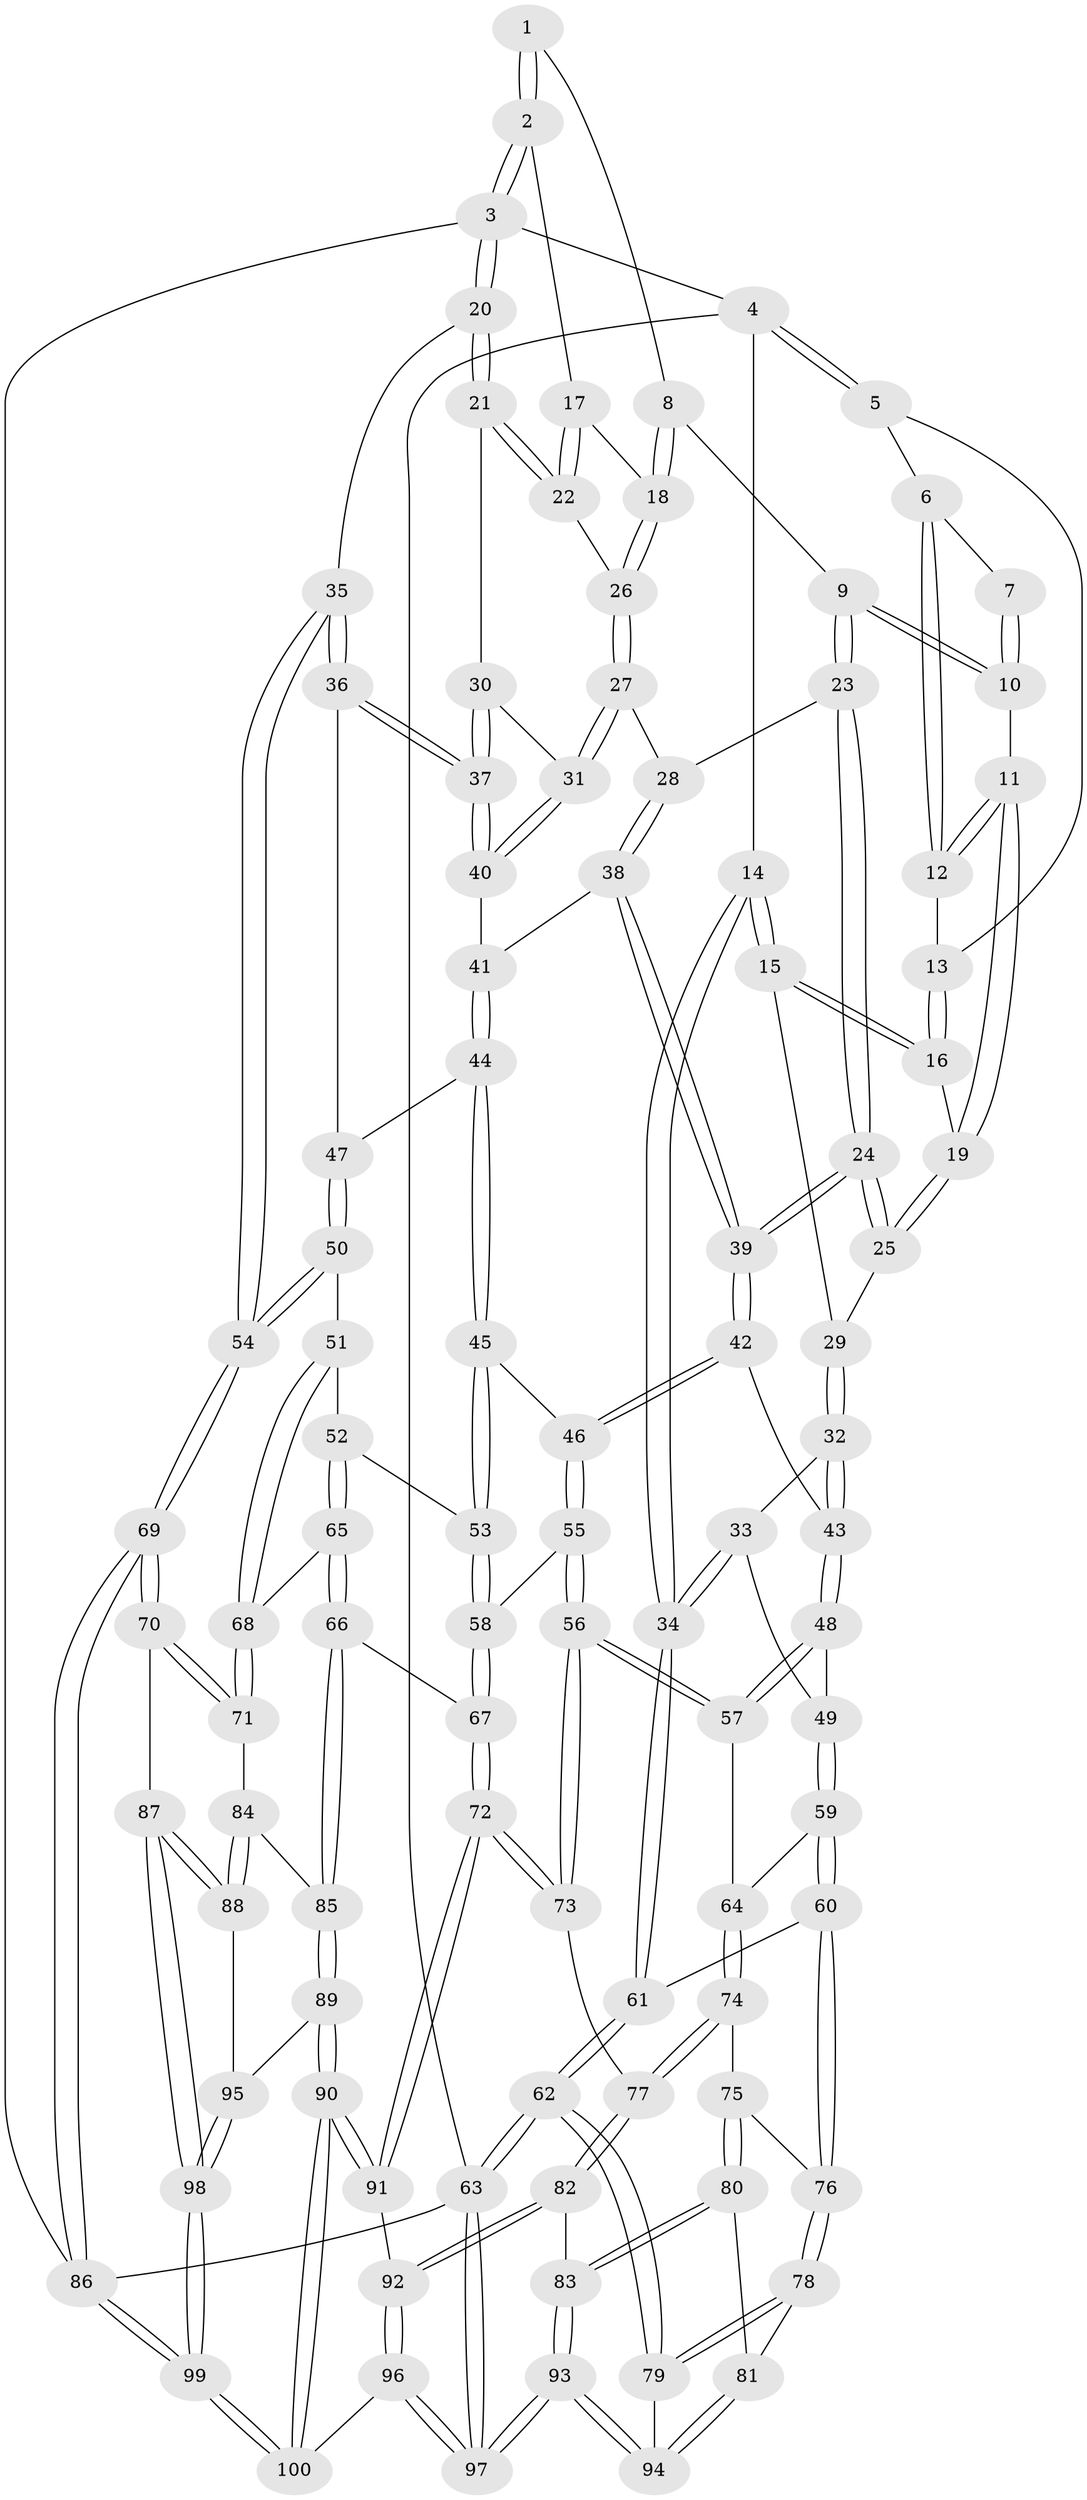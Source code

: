 // coarse degree distribution, {3: 0.1, 5: 0.38571428571428573, 6: 0.1, 4: 0.4, 8: 0.014285714285714285}
// Generated by graph-tools (version 1.1) at 2025/52/02/27/25 19:52:39]
// undirected, 100 vertices, 247 edges
graph export_dot {
graph [start="1"]
  node [color=gray90,style=filled];
  1 [pos="+0.703234528480288+0"];
  2 [pos="+1+0"];
  3 [pos="+1+0"];
  4 [pos="+0+0"];
  5 [pos="+0.3448706461945733+0"];
  6 [pos="+0.3576223912523283+0"];
  7 [pos="+0.4569333307547068+0"];
  8 [pos="+0.6789493376730884+0.03272876412049733"];
  9 [pos="+0.5281854648268064+0.12432424734711894"];
  10 [pos="+0.5186946090144371+0.11537423879390082"];
  11 [pos="+0.4147344430789857+0.11477091919239024"];
  12 [pos="+0.4138246398675213+0.1135562925704566"];
  13 [pos="+0.3335253355985131+0.08688233657014556"];
  14 [pos="+0+0.13917937671338113"];
  15 [pos="+0.2043218525845851+0.16896326568568937"];
  16 [pos="+0.2655572568083247+0.15635943211856507"];
  17 [pos="+0.8798333210186279+0.10025392907371623"];
  18 [pos="+0.7288394405794477+0.1345586769890675"];
  19 [pos="+0.37615889229555594+0.18197054108968722"];
  20 [pos="+1+0.39158828104201626"];
  21 [pos="+0.9226475259307375+0.23945412373755498"];
  22 [pos="+0.9018715995811599+0.18200708242226457"];
  23 [pos="+0.5395357039898302+0.17600089688212492"];
  24 [pos="+0.442269814792399+0.2869746861181419"];
  25 [pos="+0.42273061768751274+0.27594122814210925"];
  26 [pos="+0.7093994989185979+0.20178311123702394"];
  27 [pos="+0.6972577202617602+0.23522800163646884"];
  28 [pos="+0.6656763662345777+0.23822881203063337"];
  29 [pos="+0.34008727095537933+0.2840921232514567"];
  30 [pos="+0.8489317950253443+0.2645164981145003"];
  31 [pos="+0.7025304838448615+0.2409534194703555"];
  32 [pos="+0.24618944876171506+0.37949954972514793"];
  33 [pos="+0.1685193139570808+0.39155910668840205"];
  34 [pos="+0+0.22990010933679603"];
  35 [pos="+1+0.49788219571233117"];
  36 [pos="+0.8157888688377716+0.4058749273746179"];
  37 [pos="+0.8118157859674888+0.3956485279144448"];
  38 [pos="+0.5831771769779424+0.33854695519813416"];
  39 [pos="+0.4825839083476998+0.4142562289656343"];
  40 [pos="+0.7180835265241183+0.30860445759801924"];
  41 [pos="+0.6848839724917505+0.3854365047993503"];
  42 [pos="+0.4817033085715546+0.4212233398466739"];
  43 [pos="+0.44998538678193933+0.43800247474579307"];
  44 [pos="+0.6800929060360096+0.4549627760250551"];
  45 [pos="+0.5902070175306846+0.4777854263923664"];
  46 [pos="+0.5010741980847195+0.43768569559740533"];
  47 [pos="+0.736183652972958+0.4754189105786694"];
  48 [pos="+0.38700274652406197+0.521245566743859"];
  49 [pos="+0.22471288204431783+0.4979816612371219"];
  50 [pos="+0.7617667457802443+0.5491788718763595"];
  51 [pos="+0.7476374219231553+0.5784124622130477"];
  52 [pos="+0.6687204218972075+0.5975640373771129"];
  53 [pos="+0.6158364744116221+0.5689208969473403"];
  54 [pos="+1+0.555417253780965"];
  55 [pos="+0.509105361444604+0.6061382384806439"];
  56 [pos="+0.41124230716507904+0.6582531640572563"];
  57 [pos="+0.3772875809184497+0.5930692287684166"];
  58 [pos="+0.5646327885823063+0.6358762977301855"];
  59 [pos="+0.21653961042126454+0.6002324241798185"];
  60 [pos="+0.11574976703207847+0.6269751171523575"];
  61 [pos="+0+0.24615544772985676"];
  62 [pos="+0+0.7753122317308704"];
  63 [pos="+0+1"];
  64 [pos="+0.24103853258753535+0.6220187180391239"];
  65 [pos="+0.6552674568528322+0.7214597842835444"];
  66 [pos="+0.6001301038979593+0.7617378072502687"];
  67 [pos="+0.5850131738016395+0.7609586430543044"];
  68 [pos="+0.7817988105415786+0.6970001395332229"];
  69 [pos="+1+0.6654019268009491"];
  70 [pos="+1+0.7243559571941687"];
  71 [pos="+0.8516561925869196+0.7362669444491884"];
  72 [pos="+0.4838854379975611+0.8067267219142306"];
  73 [pos="+0.4136833304733616+0.7681854842855386"];
  74 [pos="+0.25057660325273023+0.6776477501838777"];
  75 [pos="+0.14667805734553618+0.7243175833060009"];
  76 [pos="+0.0981218364193676+0.6767570009823584"];
  77 [pos="+0.31494749691043705+0.7891163589904245"];
  78 [pos="+0+0.774924270850898"];
  79 [pos="+0+0.7819976024042717"];
  80 [pos="+0.18775573677075524+0.8334315985515767"];
  81 [pos="+0.16212515334840247+0.8374036012119634"];
  82 [pos="+0.2472392188359354+0.8508359828731339"];
  83 [pos="+0.22923295855846046+0.848074684852261"];
  84 [pos="+0.8092752179505727+0.7877872552015872"];
  85 [pos="+0.695848780937706+0.8584227060678854"];
  86 [pos="+1+1"];
  87 [pos="+0.9114790911485952+0.9182324297558533"];
  88 [pos="+0.811381995949298+0.9094212631940454"];
  89 [pos="+0.7036864048390888+0.9160385602430345"];
  90 [pos="+0.5528045550267641+1"];
  91 [pos="+0.49230268899778257+0.9232981838554452"];
  92 [pos="+0.2718753150424618+0.9499863221457909"];
  93 [pos="+0.08673767604841541+1"];
  94 [pos="+0.07198019480587366+0.9345867834108225"];
  95 [pos="+0.7650624492962342+0.9320829485812634"];
  96 [pos="+0.2542854274463211+1"];
  97 [pos="+0.06401669255551559+1"];
  98 [pos="+0.89580303849481+1"];
  99 [pos="+0.9233328529569703+1"];
  100 [pos="+0.544711990508724+1"];
  1 -- 2;
  1 -- 2;
  1 -- 8;
  2 -- 3;
  2 -- 3;
  2 -- 17;
  3 -- 4;
  3 -- 20;
  3 -- 20;
  3 -- 86;
  4 -- 5;
  4 -- 5;
  4 -- 14;
  4 -- 63;
  5 -- 6;
  5 -- 13;
  6 -- 7;
  6 -- 12;
  6 -- 12;
  7 -- 10;
  7 -- 10;
  8 -- 9;
  8 -- 18;
  8 -- 18;
  9 -- 10;
  9 -- 10;
  9 -- 23;
  9 -- 23;
  10 -- 11;
  11 -- 12;
  11 -- 12;
  11 -- 19;
  11 -- 19;
  12 -- 13;
  13 -- 16;
  13 -- 16;
  14 -- 15;
  14 -- 15;
  14 -- 34;
  14 -- 34;
  15 -- 16;
  15 -- 16;
  15 -- 29;
  16 -- 19;
  17 -- 18;
  17 -- 22;
  17 -- 22;
  18 -- 26;
  18 -- 26;
  19 -- 25;
  19 -- 25;
  20 -- 21;
  20 -- 21;
  20 -- 35;
  21 -- 22;
  21 -- 22;
  21 -- 30;
  22 -- 26;
  23 -- 24;
  23 -- 24;
  23 -- 28;
  24 -- 25;
  24 -- 25;
  24 -- 39;
  24 -- 39;
  25 -- 29;
  26 -- 27;
  26 -- 27;
  27 -- 28;
  27 -- 31;
  27 -- 31;
  28 -- 38;
  28 -- 38;
  29 -- 32;
  29 -- 32;
  30 -- 31;
  30 -- 37;
  30 -- 37;
  31 -- 40;
  31 -- 40;
  32 -- 33;
  32 -- 43;
  32 -- 43;
  33 -- 34;
  33 -- 34;
  33 -- 49;
  34 -- 61;
  34 -- 61;
  35 -- 36;
  35 -- 36;
  35 -- 54;
  35 -- 54;
  36 -- 37;
  36 -- 37;
  36 -- 47;
  37 -- 40;
  37 -- 40;
  38 -- 39;
  38 -- 39;
  38 -- 41;
  39 -- 42;
  39 -- 42;
  40 -- 41;
  41 -- 44;
  41 -- 44;
  42 -- 43;
  42 -- 46;
  42 -- 46;
  43 -- 48;
  43 -- 48;
  44 -- 45;
  44 -- 45;
  44 -- 47;
  45 -- 46;
  45 -- 53;
  45 -- 53;
  46 -- 55;
  46 -- 55;
  47 -- 50;
  47 -- 50;
  48 -- 49;
  48 -- 57;
  48 -- 57;
  49 -- 59;
  49 -- 59;
  50 -- 51;
  50 -- 54;
  50 -- 54;
  51 -- 52;
  51 -- 68;
  51 -- 68;
  52 -- 53;
  52 -- 65;
  52 -- 65;
  53 -- 58;
  53 -- 58;
  54 -- 69;
  54 -- 69;
  55 -- 56;
  55 -- 56;
  55 -- 58;
  56 -- 57;
  56 -- 57;
  56 -- 73;
  56 -- 73;
  57 -- 64;
  58 -- 67;
  58 -- 67;
  59 -- 60;
  59 -- 60;
  59 -- 64;
  60 -- 61;
  60 -- 76;
  60 -- 76;
  61 -- 62;
  61 -- 62;
  62 -- 63;
  62 -- 63;
  62 -- 79;
  62 -- 79;
  63 -- 97;
  63 -- 97;
  63 -- 86;
  64 -- 74;
  64 -- 74;
  65 -- 66;
  65 -- 66;
  65 -- 68;
  66 -- 67;
  66 -- 85;
  66 -- 85;
  67 -- 72;
  67 -- 72;
  68 -- 71;
  68 -- 71;
  69 -- 70;
  69 -- 70;
  69 -- 86;
  69 -- 86;
  70 -- 71;
  70 -- 71;
  70 -- 87;
  71 -- 84;
  72 -- 73;
  72 -- 73;
  72 -- 91;
  72 -- 91;
  73 -- 77;
  74 -- 75;
  74 -- 77;
  74 -- 77;
  75 -- 76;
  75 -- 80;
  75 -- 80;
  76 -- 78;
  76 -- 78;
  77 -- 82;
  77 -- 82;
  78 -- 79;
  78 -- 79;
  78 -- 81;
  79 -- 94;
  80 -- 81;
  80 -- 83;
  80 -- 83;
  81 -- 94;
  81 -- 94;
  82 -- 83;
  82 -- 92;
  82 -- 92;
  83 -- 93;
  83 -- 93;
  84 -- 85;
  84 -- 88;
  84 -- 88;
  85 -- 89;
  85 -- 89;
  86 -- 99;
  86 -- 99;
  87 -- 88;
  87 -- 88;
  87 -- 98;
  87 -- 98;
  88 -- 95;
  89 -- 90;
  89 -- 90;
  89 -- 95;
  90 -- 91;
  90 -- 91;
  90 -- 100;
  90 -- 100;
  91 -- 92;
  92 -- 96;
  92 -- 96;
  93 -- 94;
  93 -- 94;
  93 -- 97;
  93 -- 97;
  95 -- 98;
  95 -- 98;
  96 -- 97;
  96 -- 97;
  96 -- 100;
  98 -- 99;
  98 -- 99;
  99 -- 100;
  99 -- 100;
}
